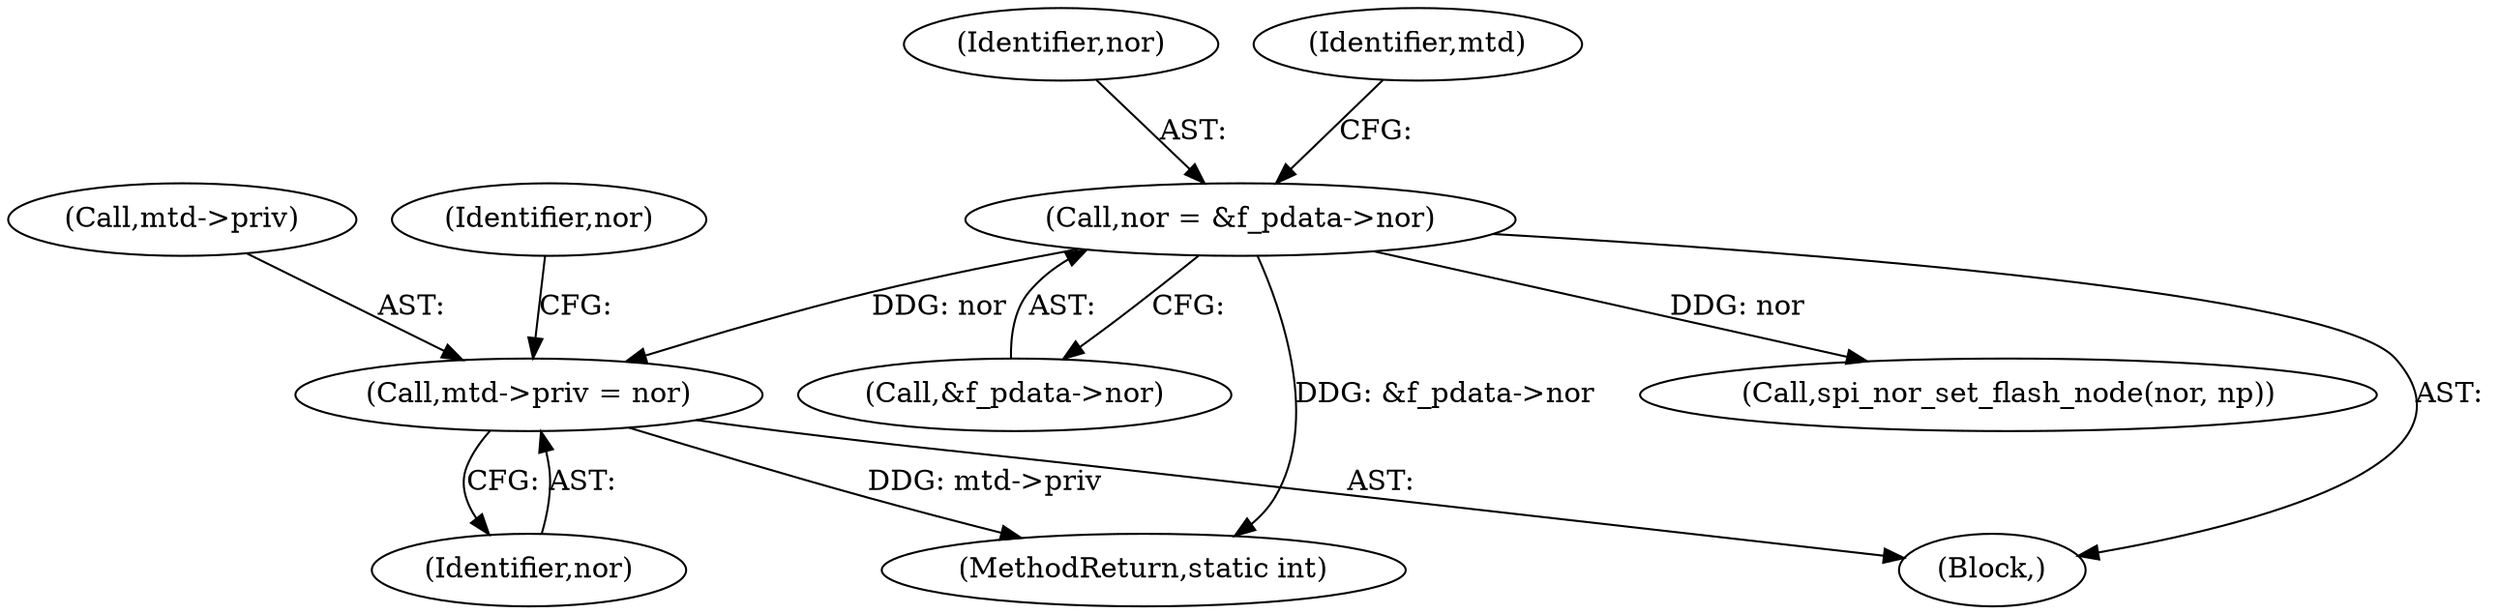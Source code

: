 digraph "0_linux_193e87143c290ec16838f5368adc0e0bc94eb931@pointer" {
"1000185" [label="(Call,mtd->priv = nor)"];
"1000173" [label="(Call,nor = &f_pdata->nor)"];
"1000173" [label="(Call,nor = &f_pdata->nor)"];
"1000189" [label="(Identifier,nor)"];
"1000186" [label="(Call,mtd->priv)"];
"1000185" [label="(Call,mtd->priv = nor)"];
"1000174" [label="(Identifier,nor)"];
"1000175" [label="(Call,&f_pdata->nor)"];
"1000124" [label="(Block,)"];
"1000195" [label="(Call,spi_nor_set_flash_node(nor, np))"];
"1000180" [label="(Identifier,mtd)"];
"1000316" [label="(MethodReturn,static int)"];
"1000192" [label="(Identifier,nor)"];
"1000185" -> "1000124"  [label="AST: "];
"1000185" -> "1000189"  [label="CFG: "];
"1000186" -> "1000185"  [label="AST: "];
"1000189" -> "1000185"  [label="AST: "];
"1000192" -> "1000185"  [label="CFG: "];
"1000185" -> "1000316"  [label="DDG: mtd->priv"];
"1000173" -> "1000185"  [label="DDG: nor"];
"1000173" -> "1000124"  [label="AST: "];
"1000173" -> "1000175"  [label="CFG: "];
"1000174" -> "1000173"  [label="AST: "];
"1000175" -> "1000173"  [label="AST: "];
"1000180" -> "1000173"  [label="CFG: "];
"1000173" -> "1000316"  [label="DDG: &f_pdata->nor"];
"1000173" -> "1000195"  [label="DDG: nor"];
}
